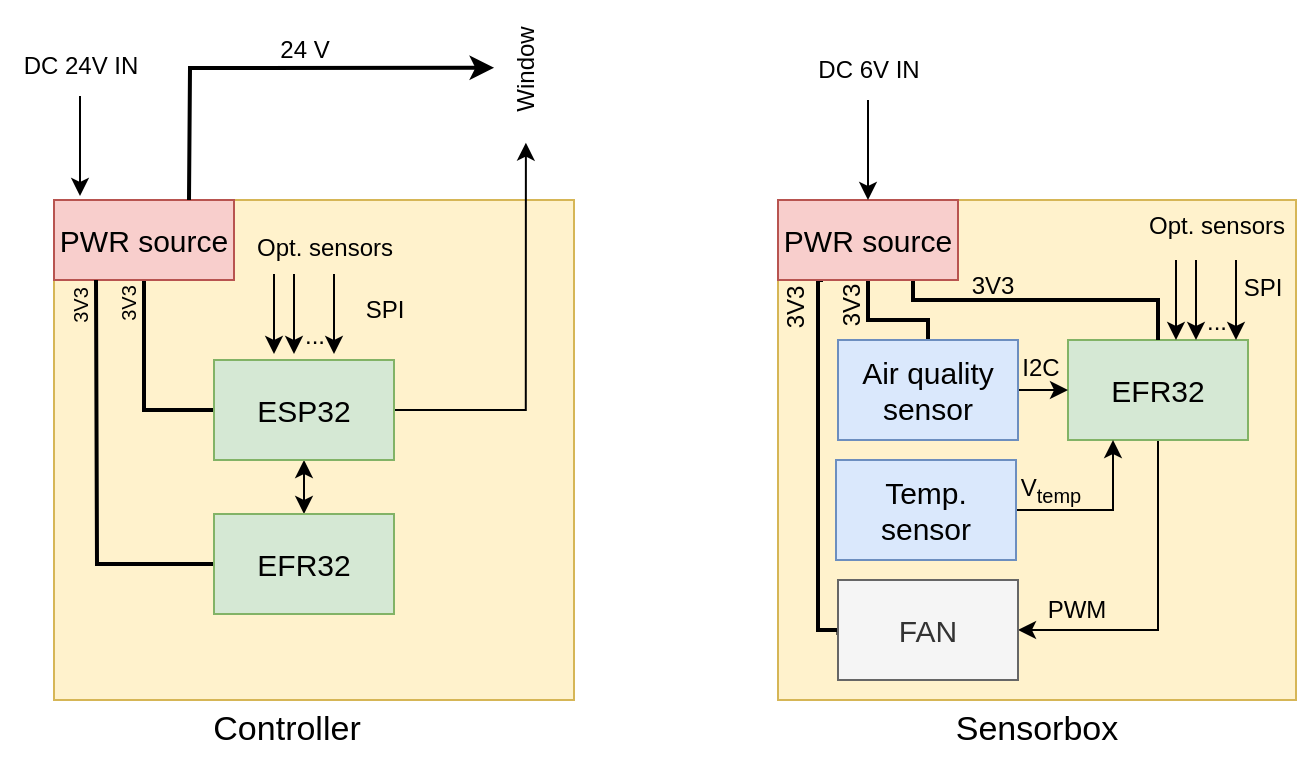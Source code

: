 <mxfile version="20.4.0" type="device"><diagram id="UtX7OSZHooOvcrUJJvMm" name="1 oldal"><mxGraphModel dx="1038" dy="521" grid="1" gridSize="10" guides="1" tooltips="1" connect="1" arrows="1" fold="1" page="1" pageScale="1" pageWidth="827" pageHeight="1169" math="0" shadow="0"><root><mxCell id="0"/><mxCell id="1" parent="0"/><mxCell id="WyHz-zaEADssrIBlgaT_-1" value="" style="rounded=0;whiteSpace=wrap;html=1;fillColor=#fff2cc;strokeColor=#d6b656;" vertex="1" parent="1"><mxGeometry x="419" y="120" width="259" height="250" as="geometry"/></mxCell><mxCell id="WyHz-zaEADssrIBlgaT_-2" value="" style="rounded=0;whiteSpace=wrap;html=1;fillColor=#fff2cc;strokeColor=#d6b656;" vertex="1" parent="1"><mxGeometry x="57" y="120" width="260" height="250" as="geometry"/></mxCell><mxCell id="WyHz-zaEADssrIBlgaT_-3" style="edgeStyle=orthogonalEdgeStyle;rounded=0;orthogonalLoop=1;jettySize=auto;html=1;entryX=1;entryY=0.5;entryDx=0;entryDy=0;fontSize=12;startArrow=none;startFill=0;endArrow=classic;endFill=1;exitX=0.5;exitY=1;exitDx=0;exitDy=0;" edge="1" parent="1" source="WyHz-zaEADssrIBlgaT_-4" target="WyHz-zaEADssrIBlgaT_-13"><mxGeometry relative="1" as="geometry"><Array as="points"><mxPoint x="609" y="335"/></Array></mxGeometry></mxCell><mxCell id="WyHz-zaEADssrIBlgaT_-4" value="EFR32" style="rounded=0;whiteSpace=wrap;html=1;fontSize=15;fillColor=#d5e8d4;strokeColor=#82b366;" vertex="1" parent="1"><mxGeometry x="564" y="190" width="90" height="50" as="geometry"/></mxCell><mxCell id="WyHz-zaEADssrIBlgaT_-5" style="edgeStyle=orthogonalEdgeStyle;rounded=0;orthogonalLoop=1;jettySize=auto;html=1;exitX=0.75;exitY=1;exitDx=0;exitDy=0;fontSize=15;startArrow=none;startFill=0;endArrow=none;endFill=0;strokeWidth=2;" edge="1" parent="1" source="WyHz-zaEADssrIBlgaT_-8" target="WyHz-zaEADssrIBlgaT_-4"><mxGeometry relative="1" as="geometry"><Array as="points"><mxPoint x="487" y="170"/><mxPoint x="609" y="170"/></Array></mxGeometry></mxCell><mxCell id="WyHz-zaEADssrIBlgaT_-6" style="edgeStyle=orthogonalEdgeStyle;rounded=0;orthogonalLoop=1;jettySize=auto;html=1;exitX=0.5;exitY=1;exitDx=0;exitDy=0;entryX=0.5;entryY=0;entryDx=0;entryDy=0;fontSize=15;startArrow=none;startFill=0;endArrow=none;endFill=0;strokeWidth=2;" edge="1" parent="1" source="WyHz-zaEADssrIBlgaT_-8" target="WyHz-zaEADssrIBlgaT_-10"><mxGeometry relative="1" as="geometry"/></mxCell><mxCell id="WyHz-zaEADssrIBlgaT_-7" style="edgeStyle=orthogonalEdgeStyle;rounded=0;orthogonalLoop=1;jettySize=auto;html=1;exitX=0.25;exitY=1;exitDx=0;exitDy=0;entryX=0.002;entryY=0.55;entryDx=0;entryDy=0;fontSize=12;startArrow=none;startFill=0;endArrow=none;endFill=0;strokeWidth=2;entryPerimeter=0;" edge="1" parent="1" source="WyHz-zaEADssrIBlgaT_-8" target="WyHz-zaEADssrIBlgaT_-13"><mxGeometry relative="1" as="geometry"><Array as="points"><mxPoint x="439" y="160"/><mxPoint x="439" y="335"/><mxPoint x="449" y="335"/></Array></mxGeometry></mxCell><mxCell id="WyHz-zaEADssrIBlgaT_-8" value="PWR source" style="rounded=0;whiteSpace=wrap;html=1;fontSize=15;fillColor=#f8cecc;strokeColor=#b85450;" vertex="1" parent="1"><mxGeometry x="419" y="120" width="90" height="40" as="geometry"/></mxCell><mxCell id="WyHz-zaEADssrIBlgaT_-9" style="edgeStyle=orthogonalEdgeStyle;rounded=0;orthogonalLoop=1;jettySize=auto;html=1;exitX=1;exitY=0.5;exitDx=0;exitDy=0;entryX=0;entryY=0.5;entryDx=0;entryDy=0;fontSize=12;startArrow=none;startFill=0;endArrow=classic;endFill=1;" edge="1" parent="1" source="WyHz-zaEADssrIBlgaT_-10" target="WyHz-zaEADssrIBlgaT_-4"><mxGeometry relative="1" as="geometry"/></mxCell><mxCell id="WyHz-zaEADssrIBlgaT_-10" value="&lt;div&gt;Air quality&lt;/div&gt;&lt;div&gt;sensor&lt;/div&gt;" style="rounded=0;whiteSpace=wrap;html=1;fontSize=15;fillColor=#dae8fc;strokeColor=#6c8ebf;" vertex="1" parent="1"><mxGeometry x="449" y="190" width="90" height="50" as="geometry"/></mxCell><mxCell id="WyHz-zaEADssrIBlgaT_-11" value="3V3" style="text;html=1;align=center;verticalAlign=middle;resizable=0;points=[];autosize=1;strokeColor=none;fillColor=none;fontSize=12;" vertex="1" parent="1"><mxGeometry x="506" y="148" width="40" height="30" as="geometry"/></mxCell><mxCell id="WyHz-zaEADssrIBlgaT_-12" value="&lt;font style=&quot;font-size: 12px;&quot;&gt;3V3&lt;/font&gt;" style="text;html=1;align=center;verticalAlign=middle;resizable=0;points=[];autosize=1;strokeColor=none;fillColor=none;fontSize=15;rotation=-90;" vertex="1" parent="1"><mxGeometry x="434" y="158" width="40" height="30" as="geometry"/></mxCell><mxCell id="WyHz-zaEADssrIBlgaT_-13" value="FAN" style="rounded=0;whiteSpace=wrap;html=1;fontSize=15;fillColor=#f5f5f5;strokeColor=#666666;fontColor=#333333;" vertex="1" parent="1"><mxGeometry x="449" y="310" width="90" height="50" as="geometry"/></mxCell><mxCell id="WyHz-zaEADssrIBlgaT_-14" value="3V3" style="text;html=1;align=center;verticalAlign=middle;resizable=0;points=[];autosize=1;strokeColor=none;fillColor=none;fontSize=12;rotation=-90;" vertex="1" parent="1"><mxGeometry x="408" y="159" width="40" height="30" as="geometry"/></mxCell><mxCell id="WyHz-zaEADssrIBlgaT_-15" value="" style="endArrow=classic;html=1;rounded=0;fontSize=12;" edge="1" parent="1"><mxGeometry width="50" height="50" relative="1" as="geometry"><mxPoint x="464" y="70" as="sourcePoint"/><mxPoint x="464" y="120" as="targetPoint"/></mxGeometry></mxCell><mxCell id="WyHz-zaEADssrIBlgaT_-16" value="DC 6V IN" style="text;html=1;align=center;verticalAlign=middle;resizable=0;points=[];autosize=1;strokeColor=none;fillColor=none;fontSize=12;" vertex="1" parent="1"><mxGeometry x="429" y="40" width="70" height="30" as="geometry"/></mxCell><mxCell id="WyHz-zaEADssrIBlgaT_-17" style="edgeStyle=orthogonalEdgeStyle;rounded=0;orthogonalLoop=1;jettySize=auto;html=1;exitX=1;exitY=0.5;exitDx=0;exitDy=0;entryX=0.25;entryY=1;entryDx=0;entryDy=0;strokeWidth=1;fontSize=12;startArrow=none;startFill=0;endArrow=classic;endFill=1;" edge="1" parent="1" source="WyHz-zaEADssrIBlgaT_-18" target="WyHz-zaEADssrIBlgaT_-4"><mxGeometry relative="1" as="geometry"/></mxCell><mxCell id="WyHz-zaEADssrIBlgaT_-18" value="&lt;div&gt;Temp.&lt;/div&gt;&lt;div&gt;sensor&lt;br&gt;&lt;/div&gt;" style="rounded=0;whiteSpace=wrap;html=1;fontSize=15;fillColor=#dae8fc;strokeColor=#6c8ebf;" vertex="1" parent="1"><mxGeometry x="448" y="250" width="90" height="50" as="geometry"/></mxCell><mxCell id="WyHz-zaEADssrIBlgaT_-19" value="I2C" style="text;html=1;align=center;verticalAlign=middle;resizable=0;points=[];autosize=1;strokeColor=none;fillColor=none;fontSize=12;" vertex="1" parent="1"><mxGeometry x="530" y="189" width="40" height="30" as="geometry"/></mxCell><mxCell id="WyHz-zaEADssrIBlgaT_-20" value="PWM" style="text;html=1;align=center;verticalAlign=middle;resizable=0;points=[];autosize=1;strokeColor=none;fillColor=none;fontSize=12;" vertex="1" parent="1"><mxGeometry x="543" y="310" width="50" height="30" as="geometry"/></mxCell><mxCell id="WyHz-zaEADssrIBlgaT_-21" value="" style="endArrow=classic;html=1;rounded=0;strokeWidth=1;fontSize=12;" edge="1" parent="1"><mxGeometry width="50" height="50" relative="1" as="geometry"><mxPoint x="618" y="150" as="sourcePoint"/><mxPoint x="618" y="190" as="targetPoint"/></mxGeometry></mxCell><mxCell id="WyHz-zaEADssrIBlgaT_-22" value="" style="endArrow=classic;html=1;rounded=0;strokeWidth=1;fontSize=12;" edge="1" parent="1"><mxGeometry width="50" height="50" relative="1" as="geometry"><mxPoint x="628" y="150" as="sourcePoint"/><mxPoint x="628" y="190" as="targetPoint"/></mxGeometry></mxCell><mxCell id="WyHz-zaEADssrIBlgaT_-23" value="" style="endArrow=classic;html=1;rounded=0;strokeWidth=1;fontSize=12;" edge="1" parent="1"><mxGeometry width="50" height="50" relative="1" as="geometry"><mxPoint x="648" y="150" as="sourcePoint"/><mxPoint x="648" y="190" as="targetPoint"/></mxGeometry></mxCell><mxCell id="WyHz-zaEADssrIBlgaT_-24" value="..." style="text;html=1;align=center;verticalAlign=middle;resizable=0;points=[];autosize=1;strokeColor=none;fillColor=none;fontSize=12;" vertex="1" parent="1"><mxGeometry x="623" y="166" width="30" height="30" as="geometry"/></mxCell><mxCell id="WyHz-zaEADssrIBlgaT_-25" value="Opt. sensors" style="text;html=1;align=center;verticalAlign=middle;resizable=0;points=[];autosize=1;strokeColor=none;fillColor=none;fontSize=12;" vertex="1" parent="1"><mxGeometry x="593" y="118" width="90" height="30" as="geometry"/></mxCell><mxCell id="WyHz-zaEADssrIBlgaT_-26" value="V&lt;sub&gt;temp&lt;/sub&gt;" style="text;html=1;align=center;verticalAlign=middle;resizable=0;points=[];autosize=1;strokeColor=none;fillColor=none;fontSize=12;" vertex="1" parent="1"><mxGeometry x="530" y="250" width="50" height="30" as="geometry"/></mxCell><mxCell id="WyHz-zaEADssrIBlgaT_-27" style="edgeStyle=orthogonalEdgeStyle;rounded=0;orthogonalLoop=1;jettySize=auto;html=1;entryX=0;entryY=0.5;entryDx=0;entryDy=0;strokeWidth=2;fontSize=12;startArrow=none;startFill=0;endArrow=none;endFill=0;" edge="1" parent="1" source="WyHz-zaEADssrIBlgaT_-28" target="WyHz-zaEADssrIBlgaT_-31"><mxGeometry relative="1" as="geometry"/></mxCell><mxCell id="WyHz-zaEADssrIBlgaT_-28" value="PWR source" style="rounded=0;whiteSpace=wrap;html=1;fontSize=15;fillColor=#f8cecc;strokeColor=#b85450;" vertex="1" parent="1"><mxGeometry x="57" y="120" width="90" height="40" as="geometry"/></mxCell><mxCell id="WyHz-zaEADssrIBlgaT_-29" style="edgeStyle=orthogonalEdgeStyle;rounded=0;orthogonalLoop=1;jettySize=auto;html=1;exitX=1;exitY=0.5;exitDx=0;exitDy=0;strokeWidth=1;fontSize=10;startArrow=none;startFill=0;endArrow=classic;endFill=1;entryX=-0.019;entryY=0.498;entryDx=0;entryDy=0;entryPerimeter=0;" edge="1" parent="1" source="WyHz-zaEADssrIBlgaT_-31" target="WyHz-zaEADssrIBlgaT_-32"><mxGeometry relative="1" as="geometry"><mxPoint x="268" y="110" as="targetPoint"/><mxPoint x="213.5" y="196" as="sourcePoint"/></mxGeometry></mxCell><mxCell id="WyHz-zaEADssrIBlgaT_-30" style="edgeStyle=orthogonalEdgeStyle;rounded=0;orthogonalLoop=1;jettySize=auto;html=1;exitX=0.5;exitY=1;exitDx=0;exitDy=0;entryX=0.5;entryY=0;entryDx=0;entryDy=0;strokeWidth=1;fontSize=17;endArrow=classic;endFill=1;startArrow=classic;startFill=1;" edge="1" parent="1" source="WyHz-zaEADssrIBlgaT_-31" target="WyHz-zaEADssrIBlgaT_-37"><mxGeometry relative="1" as="geometry"/></mxCell><mxCell id="WyHz-zaEADssrIBlgaT_-31" value="ESP32" style="rounded=0;whiteSpace=wrap;html=1;fontSize=15;fillColor=#d5e8d4;strokeColor=#82b366;" vertex="1" parent="1"><mxGeometry x="137" y="200" width="90" height="50" as="geometry"/></mxCell><mxCell id="WyHz-zaEADssrIBlgaT_-32" value="&lt;font style=&quot;font-size: 12px;&quot;&gt;Window&lt;/font&gt;" style="text;html=1;align=center;verticalAlign=middle;resizable=0;points=[];autosize=1;strokeColor=none;fillColor=none;fontSize=10;rotation=-90;" vertex="1" parent="1"><mxGeometry x="258" y="40" width="70" height="30" as="geometry"/></mxCell><mxCell id="WyHz-zaEADssrIBlgaT_-33" value="3V3" style="text;html=1;align=center;verticalAlign=middle;resizable=0;points=[];autosize=1;strokeColor=none;fillColor=none;fontSize=10;rotation=-90;" vertex="1" parent="1"><mxGeometry x="50" y="158" width="40" height="30" as="geometry"/></mxCell><mxCell id="WyHz-zaEADssrIBlgaT_-34" value="&lt;font style=&quot;font-size: 17px;&quot;&gt;Sensorbox&lt;/font&gt;" style="text;html=1;align=center;verticalAlign=middle;resizable=0;points=[];autosize=1;strokeColor=none;fillColor=none;" vertex="1" parent="1"><mxGeometry x="498" y="370" width="100" height="30" as="geometry"/></mxCell><mxCell id="WyHz-zaEADssrIBlgaT_-35" value="Controller" style="text;html=1;align=center;verticalAlign=middle;resizable=0;points=[];autosize=1;strokeColor=none;fillColor=none;fontSize=17;" vertex="1" parent="1"><mxGeometry x="123" y="370" width="100" height="30" as="geometry"/></mxCell><mxCell id="WyHz-zaEADssrIBlgaT_-36" style="edgeStyle=orthogonalEdgeStyle;rounded=0;orthogonalLoop=1;jettySize=auto;html=1;exitX=0;exitY=0.5;exitDx=0;exitDy=0;strokeWidth=2;fontSize=17;endArrow=none;endFill=0;" edge="1" parent="1" source="WyHz-zaEADssrIBlgaT_-37"><mxGeometry relative="1" as="geometry"><mxPoint x="78" y="160" as="targetPoint"/></mxGeometry></mxCell><mxCell id="WyHz-zaEADssrIBlgaT_-37" value="&lt;span style=&quot;&quot;&gt;EFR32&lt;/span&gt;" style="rounded=0;whiteSpace=wrap;html=1;fontSize=15;fillColor=#d5e8d4;strokeColor=#82b366;" vertex="1" parent="1"><mxGeometry x="137" y="277" width="90" height="50" as="geometry"/></mxCell><mxCell id="WyHz-zaEADssrIBlgaT_-38" value="3V3" style="text;html=1;align=center;verticalAlign=middle;resizable=0;points=[];autosize=1;strokeColor=none;fillColor=none;fontSize=10;rotation=-90;" vertex="1" parent="1"><mxGeometry x="74" y="157" width="40" height="30" as="geometry"/></mxCell><mxCell id="WyHz-zaEADssrIBlgaT_-39" value="SPI" style="text;html=1;align=center;verticalAlign=middle;resizable=0;points=[];autosize=1;strokeColor=none;fillColor=none;" vertex="1" parent="1"><mxGeometry x="641" y="149" width="40" height="30" as="geometry"/></mxCell><mxCell id="WyHz-zaEADssrIBlgaT_-40" value="" style="endArrow=classic;html=1;rounded=0;strokeWidth=1;fontSize=12;" edge="1" parent="1"><mxGeometry width="50" height="50" relative="1" as="geometry"><mxPoint x="167" y="157" as="sourcePoint"/><mxPoint x="167" y="197" as="targetPoint"/></mxGeometry></mxCell><mxCell id="WyHz-zaEADssrIBlgaT_-41" value="" style="endArrow=classic;html=1;rounded=0;strokeWidth=1;fontSize=12;" edge="1" parent="1"><mxGeometry width="50" height="50" relative="1" as="geometry"><mxPoint x="177" y="157" as="sourcePoint"/><mxPoint x="177" y="197" as="targetPoint"/></mxGeometry></mxCell><mxCell id="WyHz-zaEADssrIBlgaT_-42" value="" style="endArrow=classic;html=1;rounded=0;strokeWidth=1;fontSize=12;" edge="1" parent="1"><mxGeometry width="50" height="50" relative="1" as="geometry"><mxPoint x="197" y="157" as="sourcePoint"/><mxPoint x="197" y="197" as="targetPoint"/></mxGeometry></mxCell><mxCell id="WyHz-zaEADssrIBlgaT_-43" value="..." style="text;html=1;align=center;verticalAlign=middle;resizable=0;points=[];autosize=1;strokeColor=none;fillColor=none;fontSize=12;" vertex="1" parent="1"><mxGeometry x="172" y="173" width="30" height="30" as="geometry"/></mxCell><mxCell id="WyHz-zaEADssrIBlgaT_-44" value="Opt. sensors" style="text;html=1;align=center;verticalAlign=middle;resizable=0;points=[];autosize=1;strokeColor=none;fillColor=none;fontSize=12;" vertex="1" parent="1"><mxGeometry x="147" y="129" width="90" height="30" as="geometry"/></mxCell><mxCell id="WyHz-zaEADssrIBlgaT_-45" value="SPI" style="text;html=1;align=center;verticalAlign=middle;resizable=0;points=[];autosize=1;strokeColor=none;fillColor=none;" vertex="1" parent="1"><mxGeometry x="202" y="160" width="40" height="30" as="geometry"/></mxCell><mxCell id="WyHz-zaEADssrIBlgaT_-46" value="" style="endArrow=classic;html=1;rounded=0;exitX=0.75;exitY=0;exitDx=0;exitDy=0;entryX=0.516;entryY=-0.032;entryDx=0;entryDy=0;entryPerimeter=0;strokeWidth=2;" edge="1" parent="1" source="WyHz-zaEADssrIBlgaT_-28" target="WyHz-zaEADssrIBlgaT_-32"><mxGeometry width="50" height="50" relative="1" as="geometry"><mxPoint x="248" y="120" as="sourcePoint"/><mxPoint x="298" y="70" as="targetPoint"/><Array as="points"><mxPoint x="125" y="54"/></Array></mxGeometry></mxCell><mxCell id="WyHz-zaEADssrIBlgaT_-47" value="24 V" style="text;html=1;align=center;verticalAlign=middle;resizable=0;points=[];autosize=1;strokeColor=none;fillColor=none;" vertex="1" parent="1"><mxGeometry x="157" y="30" width="50" height="30" as="geometry"/></mxCell><mxCell id="WyHz-zaEADssrIBlgaT_-48" value="" style="endArrow=classic;html=1;rounded=0;fontSize=12;" edge="1" parent="1"><mxGeometry width="50" height="50" relative="1" as="geometry"><mxPoint x="70.0" y="68.0" as="sourcePoint"/><mxPoint x="70.0" y="118" as="targetPoint"/></mxGeometry></mxCell><mxCell id="WyHz-zaEADssrIBlgaT_-49" value="DC 24V IN" style="text;html=1;align=center;verticalAlign=middle;resizable=0;points=[];autosize=1;strokeColor=none;fillColor=none;fontSize=12;" vertex="1" parent="1"><mxGeometry x="30" y="38" width="80" height="30" as="geometry"/></mxCell></root></mxGraphModel></diagram></mxfile>